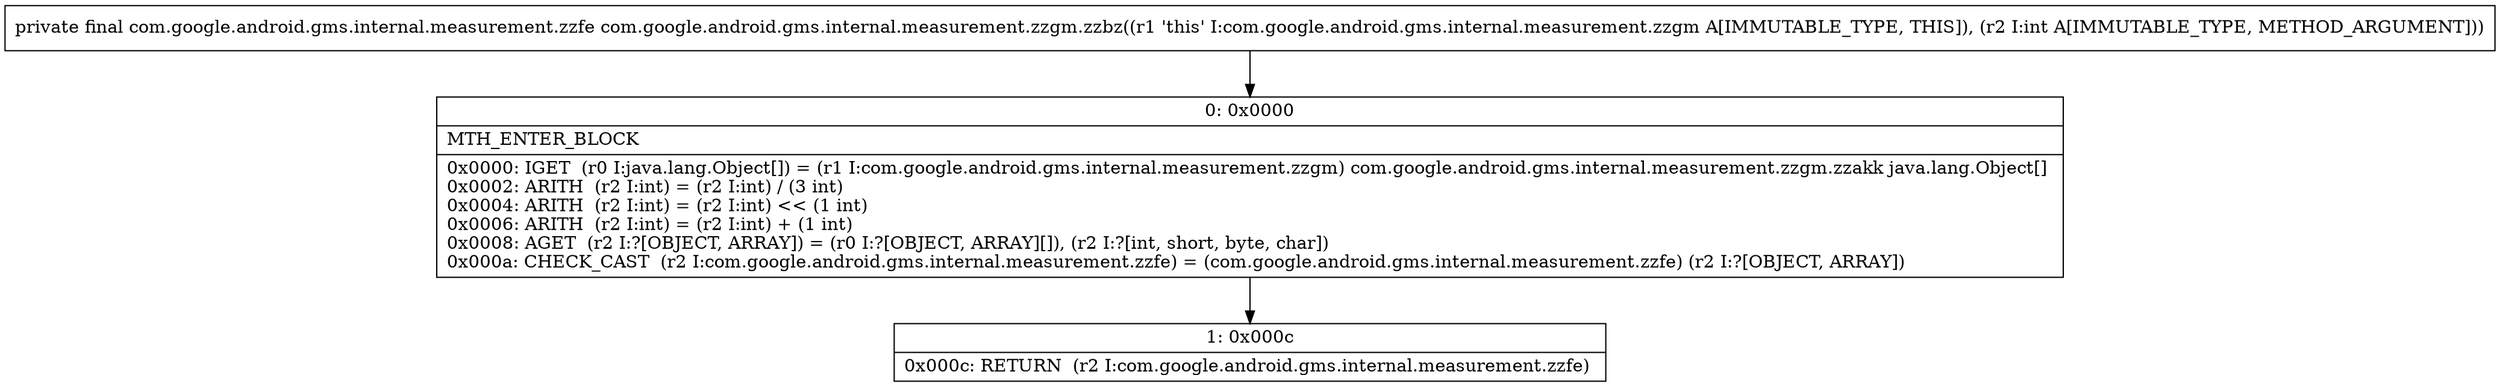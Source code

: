 digraph "CFG forcom.google.android.gms.internal.measurement.zzgm.zzbz(I)Lcom\/google\/android\/gms\/internal\/measurement\/zzfe;" {
Node_0 [shape=record,label="{0\:\ 0x0000|MTH_ENTER_BLOCK\l|0x0000: IGET  (r0 I:java.lang.Object[]) = (r1 I:com.google.android.gms.internal.measurement.zzgm) com.google.android.gms.internal.measurement.zzgm.zzakk java.lang.Object[] \l0x0002: ARITH  (r2 I:int) = (r2 I:int) \/ (3 int) \l0x0004: ARITH  (r2 I:int) = (r2 I:int) \<\< (1 int) \l0x0006: ARITH  (r2 I:int) = (r2 I:int) + (1 int) \l0x0008: AGET  (r2 I:?[OBJECT, ARRAY]) = (r0 I:?[OBJECT, ARRAY][]), (r2 I:?[int, short, byte, char]) \l0x000a: CHECK_CAST  (r2 I:com.google.android.gms.internal.measurement.zzfe) = (com.google.android.gms.internal.measurement.zzfe) (r2 I:?[OBJECT, ARRAY]) \l}"];
Node_1 [shape=record,label="{1\:\ 0x000c|0x000c: RETURN  (r2 I:com.google.android.gms.internal.measurement.zzfe) \l}"];
MethodNode[shape=record,label="{private final com.google.android.gms.internal.measurement.zzfe com.google.android.gms.internal.measurement.zzgm.zzbz((r1 'this' I:com.google.android.gms.internal.measurement.zzgm A[IMMUTABLE_TYPE, THIS]), (r2 I:int A[IMMUTABLE_TYPE, METHOD_ARGUMENT])) }"];
MethodNode -> Node_0;
Node_0 -> Node_1;
}

